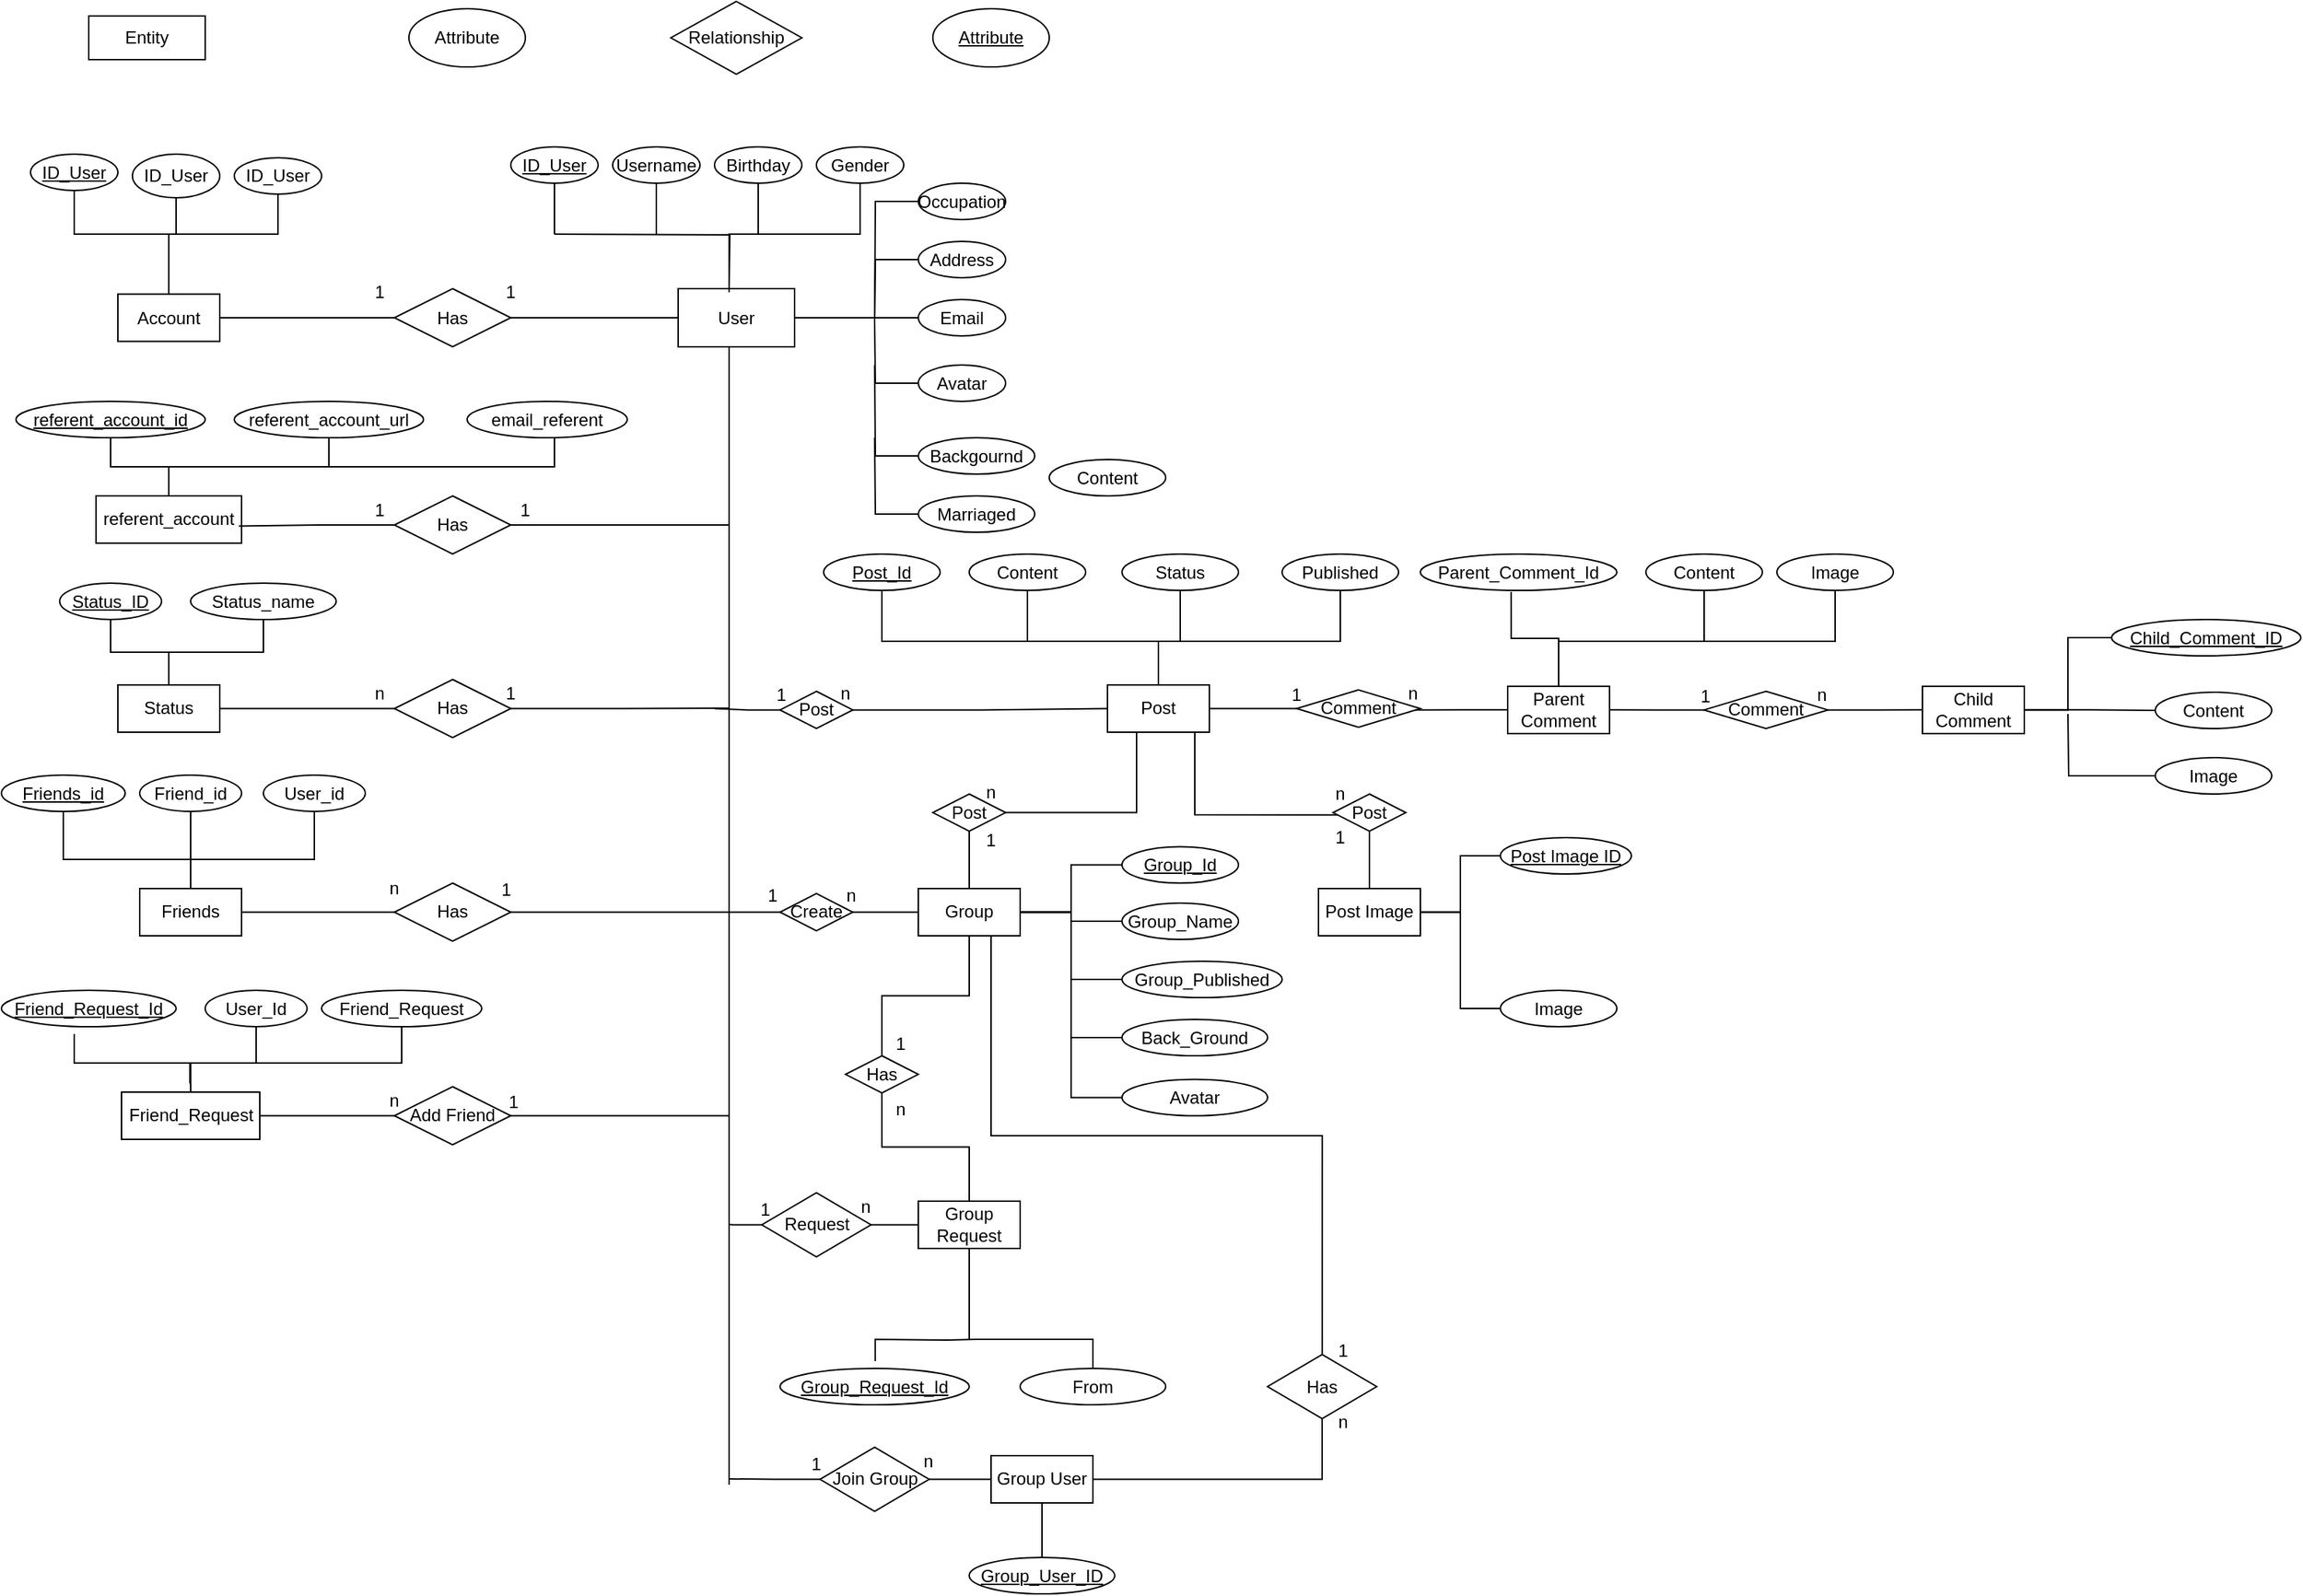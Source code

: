 <mxfile version="14.6.0" type="device"><diagram id="qfqv1gSjwiPfULykIYdS" name="Page-1"><mxGraphModel dx="1021" dy="529" grid="1" gridSize="10" guides="1" tooltips="1" connect="1" arrows="1" fold="1" page="1" pageScale="1" pageWidth="827" pageHeight="1169" math="0" shadow="0"><root><mxCell id="0"/><mxCell id="1" parent="0"/><mxCell id="9fnQZWWm6nEUiN0CieCa-1" value="Entity" style="rounded=0;whiteSpace=wrap;html=1;" vertex="1" parent="1"><mxGeometry x="70" y="50" width="80" height="30" as="geometry"/></mxCell><mxCell id="9fnQZWWm6nEUiN0CieCa-2" value="Attribute" style="ellipse;whiteSpace=wrap;html=1;" vertex="1" parent="1"><mxGeometry x="290" y="45" width="80" height="40" as="geometry"/></mxCell><mxCell id="9fnQZWWm6nEUiN0CieCa-3" value="Relationship" style="rhombus;whiteSpace=wrap;html=1;" vertex="1" parent="1"><mxGeometry x="470" y="40" width="90" height="50" as="geometry"/></mxCell><mxCell id="9fnQZWWm6nEUiN0CieCa-4" value="&lt;u&gt;Attribute&lt;/u&gt;" style="ellipse;whiteSpace=wrap;html=1;" vertex="1" parent="1"><mxGeometry x="650" y="45" width="80" height="40" as="geometry"/></mxCell><mxCell id="9fnQZWWm6nEUiN0CieCa-33" style="edgeStyle=orthogonalEdgeStyle;rounded=0;orthogonalLoop=1;jettySize=auto;html=1;entryX=0;entryY=0.5;entryDx=0;entryDy=0;endArrow=none;endFill=0;" edge="1" parent="1" source="9fnQZWWm6nEUiN0CieCa-5" target="9fnQZWWm6nEUiN0CieCa-12"><mxGeometry relative="1" as="geometry"/></mxCell><mxCell id="9fnQZWWm6nEUiN0CieCa-56" style="edgeStyle=orthogonalEdgeStyle;rounded=0;orthogonalLoop=1;jettySize=auto;html=1;entryX=1;entryY=0.5;entryDx=0;entryDy=0;endArrow=none;endFill=0;startArrow=none;startFill=0;" edge="1" parent="1" source="9fnQZWWm6nEUiN0CieCa-5" target="9fnQZWWm6nEUiN0CieCa-54"><mxGeometry relative="1" as="geometry"/></mxCell><mxCell id="9fnQZWWm6nEUiN0CieCa-139" style="edgeStyle=orthogonalEdgeStyle;rounded=0;orthogonalLoop=1;jettySize=auto;html=1;startArrow=none;startFill=0;endArrow=none;endFill=0;" edge="1" parent="1" source="9fnQZWWm6nEUiN0CieCa-5"><mxGeometry relative="1" as="geometry"><mxPoint x="510" y="1060" as="targetPoint"/><Array as="points"><mxPoint x="510" y="822"/></Array></mxGeometry></mxCell><mxCell id="9fnQZWWm6nEUiN0CieCa-5" value="User" style="rounded=0;whiteSpace=wrap;html=1;" vertex="1" parent="1"><mxGeometry x="475" y="237.5" width="80" height="40" as="geometry"/></mxCell><mxCell id="9fnQZWWm6nEUiN0CieCa-36" style="edgeStyle=orthogonalEdgeStyle;rounded=0;orthogonalLoop=1;jettySize=auto;html=1;endArrow=none;endFill=0;" edge="1" parent="1" source="9fnQZWWm6nEUiN0CieCa-7"><mxGeometry relative="1" as="geometry"><mxPoint x="610" y="260" as="targetPoint"/></mxGeometry></mxCell><mxCell id="9fnQZWWm6nEUiN0CieCa-7" value="Avatar" style="ellipse;whiteSpace=wrap;html=1;rounded=0;" vertex="1" parent="1"><mxGeometry x="640" y="290" width="60" height="25" as="geometry"/></mxCell><mxCell id="9fnQZWWm6nEUiN0CieCa-37" style="edgeStyle=orthogonalEdgeStyle;rounded=0;orthogonalLoop=1;jettySize=auto;html=1;endArrow=none;endFill=0;" edge="1" parent="1" source="9fnQZWWm6nEUiN0CieCa-9"><mxGeometry relative="1" as="geometry"><mxPoint x="610" y="290" as="targetPoint"/></mxGeometry></mxCell><mxCell id="9fnQZWWm6nEUiN0CieCa-9" value="Backgournd" style="ellipse;whiteSpace=wrap;html=1;rounded=0;" vertex="1" parent="1"><mxGeometry x="640" y="340" width="80" height="25" as="geometry"/></mxCell><mxCell id="9fnQZWWm6nEUiN0CieCa-142" style="edgeStyle=orthogonalEdgeStyle;rounded=0;orthogonalLoop=1;jettySize=auto;html=1;startArrow=none;startFill=0;endArrow=none;endFill=0;" edge="1" parent="1"><mxGeometry relative="1" as="geometry"><mxPoint x="510" y="240" as="targetPoint"/><mxPoint x="390" y="200" as="sourcePoint"/></mxGeometry></mxCell><mxCell id="9fnQZWWm6nEUiN0CieCa-143" style="edgeStyle=orthogonalEdgeStyle;rounded=0;orthogonalLoop=1;jettySize=auto;html=1;startArrow=none;startFill=0;endArrow=none;endFill=0;" edge="1" parent="1" source="9fnQZWWm6nEUiN0CieCa-10"><mxGeometry relative="1" as="geometry"><mxPoint x="390" y="200" as="targetPoint"/></mxGeometry></mxCell><mxCell id="9fnQZWWm6nEUiN0CieCa-10" value="&lt;u&gt;ID_User&lt;/u&gt;" style="ellipse;whiteSpace=wrap;html=1;rounded=0;" vertex="1" parent="1"><mxGeometry x="360" y="140" width="60" height="25" as="geometry"/></mxCell><mxCell id="9fnQZWWm6nEUiN0CieCa-144" style="edgeStyle=orthogonalEdgeStyle;rounded=0;orthogonalLoop=1;jettySize=auto;html=1;startArrow=none;startFill=0;endArrow=none;endFill=0;" edge="1" parent="1" source="9fnQZWWm6nEUiN0CieCa-11"><mxGeometry relative="1" as="geometry"><mxPoint x="460" y="200" as="targetPoint"/></mxGeometry></mxCell><mxCell id="9fnQZWWm6nEUiN0CieCa-11" value="Username" style="ellipse;whiteSpace=wrap;html=1;rounded=0;" vertex="1" parent="1"><mxGeometry x="430" y="140" width="60" height="25" as="geometry"/></mxCell><mxCell id="9fnQZWWm6nEUiN0CieCa-12" value="Email" style="ellipse;whiteSpace=wrap;html=1;rounded=0;" vertex="1" parent="1"><mxGeometry x="640" y="245" width="60" height="25" as="geometry"/></mxCell><mxCell id="9fnQZWWm6nEUiN0CieCa-145" style="edgeStyle=orthogonalEdgeStyle;rounded=0;orthogonalLoop=1;jettySize=auto;html=1;startArrow=none;startFill=0;endArrow=none;endFill=0;" edge="1" parent="1" source="9fnQZWWm6nEUiN0CieCa-13"><mxGeometry relative="1" as="geometry"><mxPoint x="530" y="200" as="targetPoint"/></mxGeometry></mxCell><mxCell id="9fnQZWWm6nEUiN0CieCa-13" value="Birthday" style="ellipse;whiteSpace=wrap;html=1;rounded=0;" vertex="1" parent="1"><mxGeometry x="500" y="140" width="60" height="25" as="geometry"/></mxCell><mxCell id="9fnQZWWm6nEUiN0CieCa-35" style="edgeStyle=orthogonalEdgeStyle;rounded=0;orthogonalLoop=1;jettySize=auto;html=1;endArrow=none;endFill=0;" edge="1" parent="1" source="9fnQZWWm6nEUiN0CieCa-14"><mxGeometry relative="1" as="geometry"><mxPoint x="610" y="260" as="targetPoint"/></mxGeometry></mxCell><mxCell id="9fnQZWWm6nEUiN0CieCa-14" value="Address" style="ellipse;whiteSpace=wrap;html=1;rounded=0;" vertex="1" parent="1"><mxGeometry x="640" y="205" width="60" height="25" as="geometry"/></mxCell><mxCell id="9fnQZWWm6nEUiN0CieCa-29" style="edgeStyle=orthogonalEdgeStyle;rounded=0;orthogonalLoop=1;jettySize=auto;html=1;entryX=0.5;entryY=0;entryDx=0;entryDy=0;endArrow=none;endFill=0;" edge="1" parent="1" source="9fnQZWWm6nEUiN0CieCa-15" target="9fnQZWWm6nEUiN0CieCa-5"><mxGeometry relative="1" as="geometry"><Array as="points"><mxPoint x="600" y="200"/><mxPoint x="510" y="200"/><mxPoint x="510" y="238"/></Array></mxGeometry></mxCell><mxCell id="9fnQZWWm6nEUiN0CieCa-15" value="Gender" style="ellipse;whiteSpace=wrap;html=1;rounded=0;" vertex="1" parent="1"><mxGeometry x="570" y="140" width="60" height="25" as="geometry"/></mxCell><mxCell id="9fnQZWWm6nEUiN0CieCa-34" style="edgeStyle=orthogonalEdgeStyle;rounded=0;orthogonalLoop=1;jettySize=auto;html=1;endArrow=none;endFill=0;" edge="1" parent="1" source="9fnQZWWm6nEUiN0CieCa-16"><mxGeometry relative="1" as="geometry"><mxPoint x="610" y="260" as="targetPoint"/></mxGeometry></mxCell><mxCell id="9fnQZWWm6nEUiN0CieCa-16" value="Occupation" style="ellipse;whiteSpace=wrap;html=1;rounded=0;" vertex="1" parent="1"><mxGeometry x="640" y="165" width="60" height="25" as="geometry"/></mxCell><mxCell id="9fnQZWWm6nEUiN0CieCa-39" style="edgeStyle=orthogonalEdgeStyle;rounded=0;orthogonalLoop=1;jettySize=auto;html=1;endArrow=none;endFill=0;" edge="1" parent="1" source="9fnQZWWm6nEUiN0CieCa-38"><mxGeometry relative="1" as="geometry"><mxPoint x="610" y="340" as="targetPoint"/></mxGeometry></mxCell><mxCell id="9fnQZWWm6nEUiN0CieCa-38" value="Marriaged" style="ellipse;whiteSpace=wrap;html=1;rounded=0;" vertex="1" parent="1"><mxGeometry x="640" y="380" width="80" height="25" as="geometry"/></mxCell><mxCell id="9fnQZWWm6nEUiN0CieCa-47" style="edgeStyle=orthogonalEdgeStyle;rounded=0;orthogonalLoop=1;jettySize=auto;html=1;endArrow=none;endFill=0;" edge="1" parent="1" source="9fnQZWWm6nEUiN0CieCa-40"><mxGeometry relative="1" as="geometry"><mxPoint x="60" y="170" as="targetPoint"/><Array as="points"><mxPoint x="125" y="200"/><mxPoint x="60" y="200"/></Array></mxGeometry></mxCell><mxCell id="9fnQZWWm6nEUiN0CieCa-55" style="edgeStyle=orthogonalEdgeStyle;rounded=0;orthogonalLoop=1;jettySize=auto;html=1;entryX=0;entryY=0.5;entryDx=0;entryDy=0;endArrow=none;endFill=0;startArrow=none;startFill=0;" edge="1" parent="1" source="9fnQZWWm6nEUiN0CieCa-40" target="9fnQZWWm6nEUiN0CieCa-54"><mxGeometry relative="1" as="geometry"/></mxCell><mxCell id="9fnQZWWm6nEUiN0CieCa-40" value="Account" style="rounded=0;whiteSpace=wrap;html=1;" vertex="1" parent="1"><mxGeometry x="90" y="241.25" width="70" height="32.5" as="geometry"/></mxCell><mxCell id="9fnQZWWm6nEUiN0CieCa-42" value="&lt;u&gt;ID_User&lt;/u&gt;" style="ellipse;whiteSpace=wrap;html=1;rounded=0;" vertex="1" parent="1"><mxGeometry x="30" y="145" width="60" height="25" as="geometry"/></mxCell><mxCell id="9fnQZWWm6nEUiN0CieCa-52" style="edgeStyle=orthogonalEdgeStyle;rounded=0;orthogonalLoop=1;jettySize=auto;html=1;endArrow=none;endFill=0;" edge="1" parent="1" source="9fnQZWWm6nEUiN0CieCa-44"><mxGeometry relative="1" as="geometry"><mxPoint x="110" y="200" as="targetPoint"/><Array as="points"><mxPoint x="130" y="200"/></Array></mxGeometry></mxCell><mxCell id="9fnQZWWm6nEUiN0CieCa-44" value="ID_User" style="ellipse;whiteSpace=wrap;html=1;rounded=0;" vertex="1" parent="1"><mxGeometry x="100" y="145" width="60" height="30" as="geometry"/></mxCell><mxCell id="9fnQZWWm6nEUiN0CieCa-53" style="edgeStyle=orthogonalEdgeStyle;rounded=0;orthogonalLoop=1;jettySize=auto;html=1;endArrow=none;endFill=0;" edge="1" parent="1" source="9fnQZWWm6nEUiN0CieCa-46"><mxGeometry relative="1" as="geometry"><mxPoint x="120" y="200" as="targetPoint"/><Array as="points"><mxPoint x="200" y="200"/></Array></mxGeometry></mxCell><mxCell id="9fnQZWWm6nEUiN0CieCa-46" value="ID_User" style="ellipse;whiteSpace=wrap;html=1;rounded=0;" vertex="1" parent="1"><mxGeometry x="170" y="147.5" width="60" height="25" as="geometry"/></mxCell><mxCell id="9fnQZWWm6nEUiN0CieCa-54" value="Has" style="rhombus;whiteSpace=wrap;html=1;" vertex="1" parent="1"><mxGeometry x="280" y="237.5" width="80" height="40" as="geometry"/></mxCell><mxCell id="9fnQZWWm6nEUiN0CieCa-68" style="edgeStyle=orthogonalEdgeStyle;rounded=0;orthogonalLoop=1;jettySize=auto;html=1;entryX=0;entryY=0.5;entryDx=0;entryDy=0;startArrow=none;startFill=0;endArrow=none;endFill=0;" edge="1" parent="1" source="9fnQZWWm6nEUiN0CieCa-58" target="9fnQZWWm6nEUiN0CieCa-66"><mxGeometry relative="1" as="geometry"/></mxCell><mxCell id="9fnQZWWm6nEUiN0CieCa-58" value="Status&lt;br&gt;" style="rounded=0;whiteSpace=wrap;html=1;" vertex="1" parent="1"><mxGeometry x="90" y="510" width="70" height="32.5" as="geometry"/></mxCell><mxCell id="9fnQZWWm6nEUiN0CieCa-63" value="" style="edgeStyle=orthogonalEdgeStyle;rounded=0;orthogonalLoop=1;jettySize=auto;html=1;startArrow=none;startFill=0;endArrow=none;endFill=0;" edge="1" parent="1" source="9fnQZWWm6nEUiN0CieCa-60" target="9fnQZWWm6nEUiN0CieCa-58"><mxGeometry relative="1" as="geometry"/></mxCell><mxCell id="9fnQZWWm6nEUiN0CieCa-60" value="&lt;u&gt;Status_ID&lt;/u&gt;" style="ellipse;whiteSpace=wrap;html=1;rounded=0;" vertex="1" parent="1"><mxGeometry x="50" y="440" width="70" height="25" as="geometry"/></mxCell><mxCell id="9fnQZWWm6nEUiN0CieCa-64" value="" style="edgeStyle=orthogonalEdgeStyle;rounded=0;orthogonalLoop=1;jettySize=auto;html=1;startArrow=none;startFill=0;endArrow=none;endFill=0;" edge="1" parent="1" source="9fnQZWWm6nEUiN0CieCa-61" target="9fnQZWWm6nEUiN0CieCa-58"><mxGeometry relative="1" as="geometry"/></mxCell><mxCell id="9fnQZWWm6nEUiN0CieCa-61" value="Status_name" style="ellipse;whiteSpace=wrap;html=1;rounded=0;" vertex="1" parent="1"><mxGeometry x="140" y="440" width="100" height="25" as="geometry"/></mxCell><mxCell id="9fnQZWWm6nEUiN0CieCa-131" style="edgeStyle=orthogonalEdgeStyle;rounded=0;orthogonalLoop=1;jettySize=auto;html=1;startArrow=none;startFill=0;endArrow=none;endFill=0;" edge="1" parent="1" source="9fnQZWWm6nEUiN0CieCa-66"><mxGeometry relative="1" as="geometry"><mxPoint x="510" y="526" as="targetPoint"/></mxGeometry></mxCell><mxCell id="9fnQZWWm6nEUiN0CieCa-66" value="Has" style="rhombus;whiteSpace=wrap;html=1;" vertex="1" parent="1"><mxGeometry x="280" y="506.25" width="80" height="40" as="geometry"/></mxCell><mxCell id="9fnQZWWm6nEUiN0CieCa-74" value="1" style="text;html=1;strokeColor=none;fillColor=none;align=center;verticalAlign=middle;whiteSpace=wrap;rounded=0;" vertex="1" parent="1"><mxGeometry x="340" y="230" width="40" height="20" as="geometry"/></mxCell><mxCell id="9fnQZWWm6nEUiN0CieCa-76" value="1" style="text;html=1;strokeColor=none;fillColor=none;align=center;verticalAlign=middle;whiteSpace=wrap;rounded=0;" vertex="1" parent="1"><mxGeometry x="250" y="230" width="40" height="20" as="geometry"/></mxCell><mxCell id="9fnQZWWm6nEUiN0CieCa-78" value="1" style="text;html=1;strokeColor=none;fillColor=none;align=center;verticalAlign=middle;whiteSpace=wrap;rounded=0;" vertex="1" parent="1"><mxGeometry x="340" y="506.25" width="40" height="20" as="geometry"/></mxCell><mxCell id="9fnQZWWm6nEUiN0CieCa-80" value="n" style="text;html=1;strokeColor=none;fillColor=none;align=center;verticalAlign=middle;whiteSpace=wrap;rounded=0;" vertex="1" parent="1"><mxGeometry x="250" y="506.25" width="40" height="20" as="geometry"/></mxCell><mxCell id="9fnQZWWm6nEUiN0CieCa-81" value="referent_account&lt;br&gt;" style="rounded=0;whiteSpace=wrap;html=1;" vertex="1" parent="1"><mxGeometry x="75" y="380" width="100" height="32.5" as="geometry"/></mxCell><mxCell id="9fnQZWWm6nEUiN0CieCa-87" style="edgeStyle=orthogonalEdgeStyle;rounded=0;orthogonalLoop=1;jettySize=auto;html=1;startArrow=none;startFill=0;endArrow=none;endFill=0;" edge="1" parent="1" source="9fnQZWWm6nEUiN0CieCa-83" target="9fnQZWWm6nEUiN0CieCa-81"><mxGeometry relative="1" as="geometry"/></mxCell><mxCell id="9fnQZWWm6nEUiN0CieCa-83" value="&lt;u&gt;referent_account_id&lt;/u&gt;" style="ellipse;whiteSpace=wrap;html=1;rounded=0;" vertex="1" parent="1"><mxGeometry x="20" y="315" width="130" height="25" as="geometry"/></mxCell><mxCell id="9fnQZWWm6nEUiN0CieCa-88" style="edgeStyle=orthogonalEdgeStyle;rounded=0;orthogonalLoop=1;jettySize=auto;html=1;entryX=0.5;entryY=0;entryDx=0;entryDy=0;startArrow=none;startFill=0;endArrow=none;endFill=0;" edge="1" parent="1" source="9fnQZWWm6nEUiN0CieCa-85" target="9fnQZWWm6nEUiN0CieCa-81"><mxGeometry relative="1" as="geometry"/></mxCell><mxCell id="9fnQZWWm6nEUiN0CieCa-85" value="referent_account_url" style="ellipse;whiteSpace=wrap;html=1;rounded=0;" vertex="1" parent="1"><mxGeometry x="170" y="315" width="130" height="25" as="geometry"/></mxCell><mxCell id="9fnQZWWm6nEUiN0CieCa-89" style="edgeStyle=orthogonalEdgeStyle;rounded=0;orthogonalLoop=1;jettySize=auto;html=1;entryX=0.5;entryY=0;entryDx=0;entryDy=0;startArrow=none;startFill=0;endArrow=none;endFill=0;" edge="1" parent="1" source="9fnQZWWm6nEUiN0CieCa-86" target="9fnQZWWm6nEUiN0CieCa-81"><mxGeometry relative="1" as="geometry"><Array as="points"><mxPoint x="390" y="360"/><mxPoint x="125" y="360"/></Array></mxGeometry></mxCell><mxCell id="9fnQZWWm6nEUiN0CieCa-86" value="email_referent" style="ellipse;whiteSpace=wrap;html=1;rounded=0;" vertex="1" parent="1"><mxGeometry x="330" y="315" width="110" height="25" as="geometry"/></mxCell><mxCell id="9fnQZWWm6nEUiN0CieCa-96" style="edgeStyle=orthogonalEdgeStyle;rounded=0;orthogonalLoop=1;jettySize=auto;html=1;startArrow=none;startFill=0;endArrow=none;endFill=0;" edge="1" parent="1" source="9fnQZWWm6nEUiN0CieCa-90"><mxGeometry relative="1" as="geometry"><mxPoint x="510" y="400" as="targetPoint"/></mxGeometry></mxCell><mxCell id="9fnQZWWm6nEUiN0CieCa-97" style="edgeStyle=orthogonalEdgeStyle;rounded=0;orthogonalLoop=1;jettySize=auto;html=1;startArrow=none;startFill=0;endArrow=none;endFill=0;entryX=0.981;entryY=0.637;entryDx=0;entryDy=0;entryPerimeter=0;" edge="1" parent="1" source="9fnQZWWm6nEUiN0CieCa-90" target="9fnQZWWm6nEUiN0CieCa-81"><mxGeometry relative="1" as="geometry"><mxPoint x="180" y="400" as="targetPoint"/></mxGeometry></mxCell><mxCell id="9fnQZWWm6nEUiN0CieCa-90" value="Has" style="rhombus;whiteSpace=wrap;html=1;" vertex="1" parent="1"><mxGeometry x="280" y="380" width="80" height="40" as="geometry"/></mxCell><mxCell id="9fnQZWWm6nEUiN0CieCa-98" value="1" style="text;html=1;strokeColor=none;fillColor=none;align=center;verticalAlign=middle;whiteSpace=wrap;rounded=0;" vertex="1" parent="1"><mxGeometry x="250" y="380" width="40" height="20" as="geometry"/></mxCell><mxCell id="9fnQZWWm6nEUiN0CieCa-104" value="1" style="text;html=1;strokeColor=none;fillColor=none;align=center;verticalAlign=middle;whiteSpace=wrap;rounded=0;" vertex="1" parent="1"><mxGeometry x="350" y="380" width="40" height="20" as="geometry"/></mxCell><mxCell id="9fnQZWWm6nEUiN0CieCa-133" style="edgeStyle=orthogonalEdgeStyle;rounded=0;orthogonalLoop=1;jettySize=auto;html=1;entryX=0;entryY=0.5;entryDx=0;entryDy=0;startArrow=none;startFill=0;endArrow=none;endFill=0;" edge="1" parent="1" source="9fnQZWWm6nEUiN0CieCa-108" target="9fnQZWWm6nEUiN0CieCa-127"><mxGeometry relative="1" as="geometry"/></mxCell><mxCell id="9fnQZWWm6nEUiN0CieCa-108" value="Friends" style="rounded=0;whiteSpace=wrap;html=1;" vertex="1" parent="1"><mxGeometry x="105" y="650" width="70" height="32.5" as="geometry"/></mxCell><mxCell id="9fnQZWWm6nEUiN0CieCa-114" style="edgeStyle=orthogonalEdgeStyle;rounded=0;orthogonalLoop=1;jettySize=auto;html=1;entryX=0.5;entryY=0;entryDx=0;entryDy=0;startArrow=none;startFill=0;endArrow=none;endFill=0;" edge="1" parent="1" source="9fnQZWWm6nEUiN0CieCa-111" target="9fnQZWWm6nEUiN0CieCa-108"><mxGeometry relative="1" as="geometry"><Array as="points"><mxPoint x="53" y="630"/><mxPoint x="140" y="630"/><mxPoint x="140" y="650"/></Array></mxGeometry></mxCell><mxCell id="9fnQZWWm6nEUiN0CieCa-111" value="&lt;u&gt;Friends_id&lt;/u&gt;" style="ellipse;whiteSpace=wrap;html=1;rounded=0;" vertex="1" parent="1"><mxGeometry x="10" y="572" width="85" height="25" as="geometry"/></mxCell><mxCell id="9fnQZWWm6nEUiN0CieCa-117" style="edgeStyle=orthogonalEdgeStyle;rounded=0;orthogonalLoop=1;jettySize=auto;html=1;entryX=0.5;entryY=0;entryDx=0;entryDy=0;startArrow=none;startFill=0;endArrow=none;endFill=0;" edge="1" parent="1" source="9fnQZWWm6nEUiN0CieCa-112" target="9fnQZWWm6nEUiN0CieCa-108"><mxGeometry relative="1" as="geometry"><Array as="points"><mxPoint x="140" y="650"/></Array></mxGeometry></mxCell><mxCell id="9fnQZWWm6nEUiN0CieCa-112" value="Friend_id" style="ellipse;whiteSpace=wrap;html=1;rounded=0;" vertex="1" parent="1"><mxGeometry x="105" y="572" width="70" height="25" as="geometry"/></mxCell><mxCell id="9fnQZWWm6nEUiN0CieCa-125" style="edgeStyle=orthogonalEdgeStyle;rounded=0;orthogonalLoop=1;jettySize=auto;html=1;startArrow=none;startFill=0;endArrow=none;endFill=0;" edge="1" parent="1" source="9fnQZWWm6nEUiN0CieCa-113"><mxGeometry relative="1" as="geometry"><mxPoint x="110" y="630" as="targetPoint"/><Array as="points"><mxPoint x="225" y="630"/></Array></mxGeometry></mxCell><mxCell id="9fnQZWWm6nEUiN0CieCa-113" value="User_id" style="ellipse;whiteSpace=wrap;html=1;rounded=0;" vertex="1" parent="1"><mxGeometry x="190" y="572" width="70" height="25" as="geometry"/></mxCell><mxCell id="9fnQZWWm6nEUiN0CieCa-176" style="edgeStyle=orthogonalEdgeStyle;rounded=0;orthogonalLoop=1;jettySize=auto;html=1;entryX=0;entryY=0.5;entryDx=0;entryDy=0;startArrow=none;startFill=0;endArrow=none;endFill=0;" edge="1" parent="1" source="9fnQZWWm6nEUiN0CieCa-126" target="9fnQZWWm6nEUiN0CieCa-166"><mxGeometry relative="1" as="geometry"><Array as="points"><mxPoint x="805" y="480"/><mxPoint x="930" y="480"/><mxPoint x="930" y="433"/></Array></mxGeometry></mxCell><mxCell id="9fnQZWWm6nEUiN0CieCa-217" style="edgeStyle=orthogonalEdgeStyle;rounded=0;orthogonalLoop=1;jettySize=auto;html=1;entryX=0.592;entryY=1.109;entryDx=0;entryDy=0;entryPerimeter=0;startArrow=none;startFill=0;endArrow=none;endFill=0;" edge="1" parent="1" source="9fnQZWWm6nEUiN0CieCa-126" target="9fnQZWWm6nEUiN0CieCa-213"><mxGeometry relative="1" as="geometry"><Array as="points"><mxPoint x="830" y="599"/></Array></mxGeometry></mxCell><mxCell id="9fnQZWWm6nEUiN0CieCa-307" style="edgeStyle=orthogonalEdgeStyle;rounded=0;orthogonalLoop=1;jettySize=auto;html=1;entryX=0;entryY=0.5;entryDx=0;entryDy=0;startArrow=none;startFill=0;endArrow=none;endFill=0;" edge="1" parent="1" source="9fnQZWWm6nEUiN0CieCa-126" target="9fnQZWWm6nEUiN0CieCa-302"><mxGeometry relative="1" as="geometry"/></mxCell><mxCell id="9fnQZWWm6nEUiN0CieCa-126" value="Post" style="rounded=0;whiteSpace=wrap;html=1;" vertex="1" parent="1"><mxGeometry x="770" y="510" width="70" height="32.5" as="geometry"/></mxCell><mxCell id="9fnQZWWm6nEUiN0CieCa-132" style="edgeStyle=orthogonalEdgeStyle;rounded=0;orthogonalLoop=1;jettySize=auto;html=1;startArrow=none;startFill=0;endArrow=none;endFill=0;" edge="1" parent="1" source="9fnQZWWm6nEUiN0CieCa-127"><mxGeometry relative="1" as="geometry"><mxPoint x="510" y="666.25" as="targetPoint"/></mxGeometry></mxCell><mxCell id="9fnQZWWm6nEUiN0CieCa-127" value="Has" style="rhombus;whiteSpace=wrap;html=1;" vertex="1" parent="1"><mxGeometry x="280" y="646.25" width="80" height="40" as="geometry"/></mxCell><mxCell id="9fnQZWWm6nEUiN0CieCa-134" value="n" style="text;html=1;strokeColor=none;fillColor=none;align=center;verticalAlign=middle;whiteSpace=wrap;rounded=0;" vertex="1" parent="1"><mxGeometry x="260" y="640" width="40" height="20" as="geometry"/></mxCell><mxCell id="9fnQZWWm6nEUiN0CieCa-136" value="1" style="text;html=1;strokeColor=none;fillColor=none;align=center;verticalAlign=middle;whiteSpace=wrap;rounded=0;" vertex="1" parent="1"><mxGeometry x="337" y="641" width="40" height="20" as="geometry"/></mxCell><mxCell id="9fnQZWWm6nEUiN0CieCa-152" style="edgeStyle=orthogonalEdgeStyle;rounded=0;orthogonalLoop=1;jettySize=auto;html=1;startArrow=none;startFill=0;endArrow=none;endFill=0;" edge="1" parent="1" source="9fnQZWWm6nEUiN0CieCa-147"><mxGeometry relative="1" as="geometry"><mxPoint x="60" y="750" as="targetPoint"/><Array as="points"><mxPoint x="140" y="770"/><mxPoint x="60" y="770"/></Array></mxGeometry></mxCell><mxCell id="9fnQZWWm6nEUiN0CieCa-156" style="edgeStyle=orthogonalEdgeStyle;rounded=0;orthogonalLoop=1;jettySize=auto;html=1;entryX=0;entryY=0.5;entryDx=0;entryDy=0;startArrow=none;startFill=0;endArrow=none;endFill=0;" edge="1" parent="1" source="9fnQZWWm6nEUiN0CieCa-147" target="9fnQZWWm6nEUiN0CieCa-155"><mxGeometry relative="1" as="geometry"/></mxCell><mxCell id="9fnQZWWm6nEUiN0CieCa-147" value="Friend_Request" style="rounded=0;whiteSpace=wrap;html=1;" vertex="1" parent="1"><mxGeometry x="92.5" y="790" width="95" height="32.5" as="geometry"/></mxCell><mxCell id="9fnQZWWm6nEUiN0CieCa-153" style="edgeStyle=orthogonalEdgeStyle;rounded=0;orthogonalLoop=1;jettySize=auto;html=1;entryX=0.5;entryY=0;entryDx=0;entryDy=0;startArrow=none;startFill=0;endArrow=none;endFill=0;" edge="1" parent="1" source="9fnQZWWm6nEUiN0CieCa-148" target="9fnQZWWm6nEUiN0CieCa-147"><mxGeometry relative="1" as="geometry"><Array as="points"><mxPoint x="185" y="770"/><mxPoint x="140" y="770"/></Array></mxGeometry></mxCell><mxCell id="9fnQZWWm6nEUiN0CieCa-148" value="User_Id" style="ellipse;whiteSpace=wrap;html=1;rounded=0;" vertex="1" parent="1"><mxGeometry x="150" y="720" width="70" height="25" as="geometry"/></mxCell><mxCell id="9fnQZWWm6nEUiN0CieCa-150" value="&lt;u&gt;Friend_Request_Id&lt;/u&gt;" style="ellipse;whiteSpace=wrap;html=1;rounded=0;" vertex="1" parent="1"><mxGeometry x="10" y="720" width="120" height="25" as="geometry"/></mxCell><mxCell id="9fnQZWWm6nEUiN0CieCa-154" style="edgeStyle=orthogonalEdgeStyle;rounded=0;orthogonalLoop=1;jettySize=auto;html=1;entryX=0.495;entryY=-0.179;entryDx=0;entryDy=0;entryPerimeter=0;startArrow=none;startFill=0;endArrow=none;endFill=0;" edge="1" parent="1" source="9fnQZWWm6nEUiN0CieCa-151" target="9fnQZWWm6nEUiN0CieCa-147"><mxGeometry relative="1" as="geometry"><Array as="points"><mxPoint x="285" y="770"/><mxPoint x="140" y="770"/></Array></mxGeometry></mxCell><mxCell id="9fnQZWWm6nEUiN0CieCa-151" value="Friend_Request" style="ellipse;whiteSpace=wrap;html=1;rounded=0;" vertex="1" parent="1"><mxGeometry x="230" y="720" width="110" height="25" as="geometry"/></mxCell><mxCell id="9fnQZWWm6nEUiN0CieCa-157" style="edgeStyle=orthogonalEdgeStyle;rounded=0;orthogonalLoop=1;jettySize=auto;html=1;startArrow=none;startFill=0;endArrow=none;endFill=0;" edge="1" parent="1" source="9fnQZWWm6nEUiN0CieCa-155"><mxGeometry relative="1" as="geometry"><mxPoint x="510" y="806.25" as="targetPoint"/></mxGeometry></mxCell><mxCell id="9fnQZWWm6nEUiN0CieCa-155" value="Add Friend" style="rhombus;whiteSpace=wrap;html=1;" vertex="1" parent="1"><mxGeometry x="280" y="786.25" width="80" height="40" as="geometry"/></mxCell><mxCell id="9fnQZWWm6nEUiN0CieCa-158" value="n" style="text;html=1;strokeColor=none;fillColor=none;align=center;verticalAlign=middle;whiteSpace=wrap;rounded=0;" vertex="1" parent="1"><mxGeometry x="260" y="786.25" width="40" height="20" as="geometry"/></mxCell><mxCell id="9fnQZWWm6nEUiN0CieCa-159" value="1" style="text;html=1;strokeColor=none;fillColor=none;align=center;verticalAlign=middle;whiteSpace=wrap;rounded=0;" vertex="1" parent="1"><mxGeometry x="342" y="787.25" width="40" height="20" as="geometry"/></mxCell><mxCell id="9fnQZWWm6nEUiN0CieCa-291" style="edgeStyle=orthogonalEdgeStyle;rounded=0;orthogonalLoop=1;jettySize=auto;html=1;entryX=0.5;entryY=0;entryDx=0;entryDy=0;startArrow=none;startFill=0;endArrow=none;endFill=0;" edge="1" parent="1" source="9fnQZWWm6nEUiN0CieCa-161" target="9fnQZWWm6nEUiN0CieCa-126"><mxGeometry relative="1" as="geometry"><Array as="points"><mxPoint x="715" y="480"/><mxPoint x="805" y="480"/></Array></mxGeometry></mxCell><mxCell id="9fnQZWWm6nEUiN0CieCa-161" value="Content" style="ellipse;whiteSpace=wrap;html=1;rounded=0;" vertex="1" parent="1"><mxGeometry x="675" y="420" width="80" height="25" as="geometry"/></mxCell><mxCell id="9fnQZWWm6nEUiN0CieCa-293" style="edgeStyle=orthogonalEdgeStyle;rounded=0;orthogonalLoop=1;jettySize=auto;html=1;startArrow=none;startFill=0;endArrow=none;endFill=0;" edge="1" parent="1" source="9fnQZWWm6nEUiN0CieCa-163"><mxGeometry relative="1" as="geometry"><mxPoint x="790" y="480" as="targetPoint"/><Array as="points"><mxPoint x="615" y="480"/></Array></mxGeometry></mxCell><mxCell id="9fnQZWWm6nEUiN0CieCa-163" value="&lt;u&gt;Post_Id&lt;/u&gt;" style="ellipse;whiteSpace=wrap;html=1;rounded=0;" vertex="1" parent="1"><mxGeometry x="575" y="420" width="80" height="25" as="geometry"/></mxCell><mxCell id="9fnQZWWm6nEUiN0CieCa-290" style="edgeStyle=orthogonalEdgeStyle;rounded=0;orthogonalLoop=1;jettySize=auto;html=1;startArrow=none;startFill=0;endArrow=none;endFill=0;" edge="1" parent="1" source="9fnQZWWm6nEUiN0CieCa-165"><mxGeometry relative="1" as="geometry"><mxPoint x="820" y="480" as="targetPoint"/></mxGeometry></mxCell><mxCell id="9fnQZWWm6nEUiN0CieCa-165" value="Status" style="ellipse;whiteSpace=wrap;html=1;rounded=0;" vertex="1" parent="1"><mxGeometry x="780" y="420" width="80" height="25" as="geometry"/></mxCell><mxCell id="9fnQZWWm6nEUiN0CieCa-166" value="Published" style="ellipse;whiteSpace=wrap;html=1;rounded=0;" vertex="1" parent="1"><mxGeometry x="890" y="420" width="80" height="25" as="geometry"/></mxCell><mxCell id="9fnQZWWm6nEUiN0CieCa-179" style="edgeStyle=orthogonalEdgeStyle;rounded=0;orthogonalLoop=1;jettySize=auto;html=1;startArrow=none;startFill=0;endArrow=none;endFill=0;" edge="1" parent="1" source="9fnQZWWm6nEUiN0CieCa-178"><mxGeometry relative="1" as="geometry"><mxPoint x="500" y="526.255" as="targetPoint"/></mxGeometry></mxCell><mxCell id="9fnQZWWm6nEUiN0CieCa-189" value="" style="edgeStyle=orthogonalEdgeStyle;rounded=0;orthogonalLoop=1;jettySize=auto;html=1;startArrow=none;startFill=0;endArrow=none;endFill=0;" edge="1" parent="1" source="9fnQZWWm6nEUiN0CieCa-178" target="9fnQZWWm6nEUiN0CieCa-126"><mxGeometry relative="1" as="geometry"/></mxCell><mxCell id="9fnQZWWm6nEUiN0CieCa-178" value="Post" style="rhombus;whiteSpace=wrap;html=1;" vertex="1" parent="1"><mxGeometry x="545" y="514.38" width="50" height="25.62" as="geometry"/></mxCell><mxCell id="9fnQZWWm6nEUiN0CieCa-181" value="n" style="text;html=1;strokeColor=none;fillColor=none;align=center;verticalAlign=middle;whiteSpace=wrap;rounded=0;" vertex="1" parent="1"><mxGeometry x="570" y="506.25" width="40" height="20" as="geometry"/></mxCell><mxCell id="9fnQZWWm6nEUiN0CieCa-183" value="1" style="text;html=1;strokeColor=none;fillColor=none;align=center;verticalAlign=middle;whiteSpace=wrap;rounded=0;" vertex="1" parent="1"><mxGeometry x="526" y="507" width="40" height="20" as="geometry"/></mxCell><mxCell id="9fnQZWWm6nEUiN0CieCa-195" value="" style="edgeStyle=orthogonalEdgeStyle;rounded=0;orthogonalLoop=1;jettySize=auto;html=1;startArrow=none;startFill=0;endArrow=none;endFill=0;" edge="1" parent="1" source="9fnQZWWm6nEUiN0CieCa-192" target="9fnQZWWm6nEUiN0CieCa-193"><mxGeometry relative="1" as="geometry"/></mxCell><mxCell id="9fnQZWWm6nEUiN0CieCa-228" style="edgeStyle=orthogonalEdgeStyle;rounded=0;orthogonalLoop=1;jettySize=auto;html=1;entryX=0;entryY=0.5;entryDx=0;entryDy=0;startArrow=none;startFill=0;endArrow=none;endFill=0;" edge="1" parent="1" source="9fnQZWWm6nEUiN0CieCa-192" target="9fnQZWWm6nEUiN0CieCa-222"><mxGeometry relative="1" as="geometry"/></mxCell><mxCell id="9fnQZWWm6nEUiN0CieCa-229" style="edgeStyle=orthogonalEdgeStyle;rounded=0;orthogonalLoop=1;jettySize=auto;html=1;entryX=0;entryY=0.5;entryDx=0;entryDy=0;startArrow=none;startFill=0;endArrow=none;endFill=0;" edge="1" parent="1" source="9fnQZWWm6nEUiN0CieCa-192" target="9fnQZWWm6nEUiN0CieCa-223"><mxGeometry relative="1" as="geometry"/></mxCell><mxCell id="9fnQZWWm6nEUiN0CieCa-230" style="edgeStyle=orthogonalEdgeStyle;rounded=0;orthogonalLoop=1;jettySize=auto;html=1;entryX=0;entryY=0.5;entryDx=0;entryDy=0;startArrow=none;startFill=0;endArrow=none;endFill=0;" edge="1" parent="1" source="9fnQZWWm6nEUiN0CieCa-192" target="9fnQZWWm6nEUiN0CieCa-224"><mxGeometry relative="1" as="geometry"/></mxCell><mxCell id="9fnQZWWm6nEUiN0CieCa-231" style="edgeStyle=orthogonalEdgeStyle;rounded=0;orthogonalLoop=1;jettySize=auto;html=1;entryX=0;entryY=0.5;entryDx=0;entryDy=0;startArrow=none;startFill=0;endArrow=none;endFill=0;" edge="1" parent="1" source="9fnQZWWm6nEUiN0CieCa-192" target="9fnQZWWm6nEUiN0CieCa-225"><mxGeometry relative="1" as="geometry"/></mxCell><mxCell id="9fnQZWWm6nEUiN0CieCa-232" style="edgeStyle=orthogonalEdgeStyle;rounded=0;orthogonalLoop=1;jettySize=auto;html=1;entryX=0;entryY=0.5;entryDx=0;entryDy=0;startArrow=none;startFill=0;endArrow=none;endFill=0;" edge="1" parent="1" source="9fnQZWWm6nEUiN0CieCa-192" target="9fnQZWWm6nEUiN0CieCa-226"><mxGeometry relative="1" as="geometry"/></mxCell><mxCell id="9fnQZWWm6nEUiN0CieCa-235" value="" style="edgeStyle=orthogonalEdgeStyle;rounded=0;orthogonalLoop=1;jettySize=auto;html=1;startArrow=none;startFill=0;endArrow=none;endFill=0;" edge="1" parent="1" source="9fnQZWWm6nEUiN0CieCa-192" target="9fnQZWWm6nEUiN0CieCa-234"><mxGeometry relative="1" as="geometry"/></mxCell><mxCell id="9fnQZWWm6nEUiN0CieCa-332" style="edgeStyle=orthogonalEdgeStyle;rounded=0;orthogonalLoop=1;jettySize=auto;html=1;entryX=0.501;entryY=0.177;entryDx=0;entryDy=0;entryPerimeter=0;startArrow=none;startFill=0;endArrow=none;endFill=0;" edge="1" parent="1" source="9fnQZWWm6nEUiN0CieCa-192" target="9fnQZWWm6nEUiN0CieCa-283"><mxGeometry relative="1" as="geometry"><Array as="points"><mxPoint x="690" y="820"/><mxPoint x="918" y="820"/></Array></mxGeometry></mxCell><mxCell id="9fnQZWWm6nEUiN0CieCa-192" value="Group" style="rounded=0;whiteSpace=wrap;html=1;" vertex="1" parent="1"><mxGeometry x="640" y="650" width="70" height="32.5" as="geometry"/></mxCell><mxCell id="9fnQZWWm6nEUiN0CieCa-194" value="" style="edgeStyle=orthogonalEdgeStyle;rounded=0;orthogonalLoop=1;jettySize=auto;html=1;startArrow=none;startFill=0;endArrow=none;endFill=0;" edge="1" parent="1" source="9fnQZWWm6nEUiN0CieCa-193" target="9fnQZWWm6nEUiN0CieCa-126"><mxGeometry relative="1" as="geometry"><Array as="points"><mxPoint x="790" y="598"/></Array></mxGeometry></mxCell><mxCell id="9fnQZWWm6nEUiN0CieCa-193" value="Post" style="rhombus;whiteSpace=wrap;html=1;" vertex="1" parent="1"><mxGeometry x="650" y="585" width="50" height="25.62" as="geometry"/></mxCell><mxCell id="9fnQZWWm6nEUiN0CieCa-196" value="n" style="text;html=1;strokeColor=none;fillColor=none;align=center;verticalAlign=middle;whiteSpace=wrap;rounded=0;" vertex="1" parent="1"><mxGeometry x="670" y="572" width="40" height="23.75" as="geometry"/></mxCell><mxCell id="9fnQZWWm6nEUiN0CieCa-197" value="1" style="text;html=1;strokeColor=none;fillColor=none;align=center;verticalAlign=middle;whiteSpace=wrap;rounded=0;" vertex="1" parent="1"><mxGeometry x="670" y="605.62" width="40" height="23.75" as="geometry"/></mxCell><mxCell id="9fnQZWWm6nEUiN0CieCa-219" style="edgeStyle=orthogonalEdgeStyle;rounded=0;orthogonalLoop=1;jettySize=auto;html=1;entryX=0;entryY=0.5;entryDx=0;entryDy=0;startArrow=none;startFill=0;endArrow=none;endFill=0;" edge="1" parent="1" source="9fnQZWWm6nEUiN0CieCa-199" target="9fnQZWWm6nEUiN0CieCa-207"><mxGeometry relative="1" as="geometry"/></mxCell><mxCell id="9fnQZWWm6nEUiN0CieCa-221" style="edgeStyle=orthogonalEdgeStyle;rounded=0;orthogonalLoop=1;jettySize=auto;html=1;entryX=0;entryY=0.5;entryDx=0;entryDy=0;startArrow=none;startFill=0;endArrow=none;endFill=0;" edge="1" parent="1" source="9fnQZWWm6nEUiN0CieCa-199" target="9fnQZWWm6nEUiN0CieCa-206"><mxGeometry relative="1" as="geometry"/></mxCell><mxCell id="9fnQZWWm6nEUiN0CieCa-199" value="Post Image" style="rounded=0;whiteSpace=wrap;html=1;" vertex="1" parent="1"><mxGeometry x="915" y="650.0" width="70" height="32.5" as="geometry"/></mxCell><mxCell id="9fnQZWWm6nEUiN0CieCa-201" value="Content" style="ellipse;whiteSpace=wrap;html=1;rounded=0;" vertex="1" parent="1"><mxGeometry x="730" y="355" width="80" height="25" as="geometry"/></mxCell><mxCell id="9fnQZWWm6nEUiN0CieCa-206" value="Image" style="ellipse;whiteSpace=wrap;html=1;rounded=0;" vertex="1" parent="1"><mxGeometry x="1040" y="720" width="80" height="25" as="geometry"/></mxCell><mxCell id="9fnQZWWm6nEUiN0CieCa-207" value="&lt;u&gt;Post Image ID&lt;/u&gt;" style="ellipse;whiteSpace=wrap;html=1;rounded=0;" vertex="1" parent="1"><mxGeometry x="1040" y="615" width="90" height="25" as="geometry"/></mxCell><mxCell id="9fnQZWWm6nEUiN0CieCa-211" value="" style="edgeStyle=orthogonalEdgeStyle;rounded=0;orthogonalLoop=1;jettySize=auto;html=1;startArrow=none;startFill=0;endArrow=none;endFill=0;" edge="1" parent="1" source="9fnQZWWm6nEUiN0CieCa-208" target="9fnQZWWm6nEUiN0CieCa-199"><mxGeometry relative="1" as="geometry"/></mxCell><mxCell id="9fnQZWWm6nEUiN0CieCa-208" value="Post" style="rhombus;whiteSpace=wrap;html=1;" vertex="1" parent="1"><mxGeometry x="925" y="585" width="50" height="25.62" as="geometry"/></mxCell><mxCell id="9fnQZWWm6nEUiN0CieCa-212" style="edgeStyle=orthogonalEdgeStyle;rounded=0;orthogonalLoop=1;jettySize=auto;html=1;exitX=0.5;exitY=1;exitDx=0;exitDy=0;entryX=0;entryY=0.75;entryDx=0;entryDy=0;startArrow=none;startFill=0;endArrow=none;endFill=0;" edge="1" parent="1" source="9fnQZWWm6nEUiN0CieCa-199" target="9fnQZWWm6nEUiN0CieCa-199"><mxGeometry relative="1" as="geometry"/></mxCell><mxCell id="9fnQZWWm6nEUiN0CieCa-213" value="n" style="text;html=1;strokeColor=none;fillColor=none;align=center;verticalAlign=middle;whiteSpace=wrap;rounded=0;" vertex="1" parent="1"><mxGeometry x="910" y="573" width="40" height="23.75" as="geometry"/></mxCell><mxCell id="9fnQZWWm6nEUiN0CieCa-218" value="1" style="text;html=1;strokeColor=none;fillColor=none;align=center;verticalAlign=middle;whiteSpace=wrap;rounded=0;" vertex="1" parent="1"><mxGeometry x="910" y="603.62" width="40" height="23.75" as="geometry"/></mxCell><mxCell id="9fnQZWWm6nEUiN0CieCa-222" value="&lt;u&gt;Group_Id&lt;/u&gt;" style="ellipse;whiteSpace=wrap;html=1;rounded=0;" vertex="1" parent="1"><mxGeometry x="780" y="621.25" width="80" height="25" as="geometry"/></mxCell><mxCell id="9fnQZWWm6nEUiN0CieCa-223" value="Group_Name" style="ellipse;whiteSpace=wrap;html=1;rounded=0;" vertex="1" parent="1"><mxGeometry x="780" y="660" width="80" height="25" as="geometry"/></mxCell><mxCell id="9fnQZWWm6nEUiN0CieCa-224" value="Group_Published" style="ellipse;whiteSpace=wrap;html=1;rounded=0;" vertex="1" parent="1"><mxGeometry x="780" y="700" width="110" height="25" as="geometry"/></mxCell><mxCell id="9fnQZWWm6nEUiN0CieCa-225" value="Back_Ground" style="ellipse;whiteSpace=wrap;html=1;rounded=0;" vertex="1" parent="1"><mxGeometry x="780" y="740" width="100" height="25" as="geometry"/></mxCell><mxCell id="9fnQZWWm6nEUiN0CieCa-226" value="Avatar" style="ellipse;whiteSpace=wrap;html=1;rounded=0;" vertex="1" parent="1"><mxGeometry x="780" y="781.25" width="100" height="25" as="geometry"/></mxCell><mxCell id="9fnQZWWm6nEUiN0CieCa-238" style="edgeStyle=orthogonalEdgeStyle;rounded=0;orthogonalLoop=1;jettySize=auto;html=1;startArrow=none;startFill=0;endArrow=none;endFill=0;" edge="1" parent="1" source="9fnQZWWm6nEUiN0CieCa-234"><mxGeometry relative="1" as="geometry"><mxPoint x="510" y="666.25" as="targetPoint"/></mxGeometry></mxCell><mxCell id="9fnQZWWm6nEUiN0CieCa-234" value="Create" style="rhombus;whiteSpace=wrap;html=1;" vertex="1" parent="1"><mxGeometry x="545" y="653.44" width="50" height="25.62" as="geometry"/></mxCell><mxCell id="9fnQZWWm6nEUiN0CieCa-239" value="n" style="text;html=1;strokeColor=none;fillColor=none;align=center;verticalAlign=middle;whiteSpace=wrap;rounded=0;" vertex="1" parent="1"><mxGeometry x="574" y="643" width="40" height="23.75" as="geometry"/></mxCell><mxCell id="9fnQZWWm6nEUiN0CieCa-241" value="1" style="text;html=1;strokeColor=none;fillColor=none;align=center;verticalAlign=middle;whiteSpace=wrap;rounded=0;" vertex="1" parent="1"><mxGeometry x="520" y="643.13" width="40" height="23.75" as="geometry"/></mxCell><mxCell id="9fnQZWWm6nEUiN0CieCa-266" style="edgeStyle=orthogonalEdgeStyle;rounded=0;orthogonalLoop=1;jettySize=auto;html=1;entryX=0.503;entryY=-0.2;entryDx=0;entryDy=0;entryPerimeter=0;startArrow=none;startFill=0;endArrow=none;endFill=0;" edge="1" parent="1" target="9fnQZWWm6nEUiN0CieCa-247"><mxGeometry relative="1" as="geometry"><mxPoint x="680" y="960" as="sourcePoint"/></mxGeometry></mxCell><mxCell id="9fnQZWWm6nEUiN0CieCa-267" style="edgeStyle=orthogonalEdgeStyle;rounded=0;orthogonalLoop=1;jettySize=auto;html=1;startArrow=none;startFill=0;endArrow=none;endFill=0;" edge="1" parent="1" source="9fnQZWWm6nEUiN0CieCa-244"><mxGeometry relative="1" as="geometry"><mxPoint x="675" y="960" as="targetPoint"/></mxGeometry></mxCell><mxCell id="9fnQZWWm6nEUiN0CieCa-244" value="Group Request" style="rounded=0;whiteSpace=wrap;html=1;" vertex="1" parent="1"><mxGeometry x="640" y="865" width="70" height="32.5" as="geometry"/></mxCell><mxCell id="9fnQZWWm6nEUiN0CieCa-268" style="edgeStyle=orthogonalEdgeStyle;rounded=0;orthogonalLoop=1;jettySize=auto;html=1;startArrow=none;startFill=0;endArrow=none;endFill=0;" edge="1" parent="1" source="9fnQZWWm6nEUiN0CieCa-246"><mxGeometry relative="1" as="geometry"><mxPoint x="680" y="960" as="targetPoint"/><Array as="points"><mxPoint x="760" y="960"/></Array></mxGeometry></mxCell><mxCell id="9fnQZWWm6nEUiN0CieCa-246" value="From" style="ellipse;whiteSpace=wrap;html=1;rounded=0;" vertex="1" parent="1"><mxGeometry x="710" y="980" width="100" height="25" as="geometry"/></mxCell><mxCell id="9fnQZWWm6nEUiN0CieCa-247" value="&lt;u&gt;Group_Request_Id&lt;/u&gt;" style="ellipse;whiteSpace=wrap;html=1;rounded=0;" vertex="1" parent="1"><mxGeometry x="545" y="980" width="130" height="25" as="geometry"/></mxCell><mxCell id="9fnQZWWm6nEUiN0CieCa-253" value="" style="edgeStyle=orthogonalEdgeStyle;rounded=0;orthogonalLoop=1;jettySize=auto;html=1;startArrow=none;startFill=0;endArrow=none;endFill=0;" edge="1" parent="1" source="9fnQZWWm6nEUiN0CieCa-251" target="9fnQZWWm6nEUiN0CieCa-244"><mxGeometry relative="1" as="geometry"/></mxCell><mxCell id="9fnQZWWm6nEUiN0CieCa-254" value="" style="edgeStyle=orthogonalEdgeStyle;rounded=0;orthogonalLoop=1;jettySize=auto;html=1;startArrow=none;startFill=0;endArrow=none;endFill=0;" edge="1" parent="1" source="9fnQZWWm6nEUiN0CieCa-251" target="9fnQZWWm6nEUiN0CieCa-192"><mxGeometry relative="1" as="geometry"/></mxCell><mxCell id="9fnQZWWm6nEUiN0CieCa-251" value="Has" style="rhombus;whiteSpace=wrap;html=1;" vertex="1" parent="1"><mxGeometry x="590" y="765.0" width="50" height="25.62" as="geometry"/></mxCell><mxCell id="9fnQZWWm6nEUiN0CieCa-255" value="1" style="text;html=1;strokeColor=none;fillColor=none;align=center;verticalAlign=middle;whiteSpace=wrap;rounded=0;" vertex="1" parent="1"><mxGeometry x="607.5" y="745" width="40" height="23.75" as="geometry"/></mxCell><mxCell id="9fnQZWWm6nEUiN0CieCa-256" value="n" style="text;html=1;strokeColor=none;fillColor=none;align=center;verticalAlign=middle;whiteSpace=wrap;rounded=0;" vertex="1" parent="1"><mxGeometry x="607.5" y="790" width="40" height="23.75" as="geometry"/></mxCell><mxCell id="9fnQZWWm6nEUiN0CieCa-261" value="" style="edgeStyle=orthogonalEdgeStyle;rounded=0;orthogonalLoop=1;jettySize=auto;html=1;startArrow=none;startFill=0;endArrow=none;endFill=0;" edge="1" parent="1" source="9fnQZWWm6nEUiN0CieCa-258" target="9fnQZWWm6nEUiN0CieCa-244"><mxGeometry relative="1" as="geometry"/></mxCell><mxCell id="9fnQZWWm6nEUiN0CieCa-262" style="edgeStyle=orthogonalEdgeStyle;rounded=0;orthogonalLoop=1;jettySize=auto;html=1;startArrow=none;startFill=0;endArrow=none;endFill=0;" edge="1" parent="1" source="9fnQZWWm6nEUiN0CieCa-258"><mxGeometry relative="1" as="geometry"><mxPoint x="510" y="881" as="targetPoint"/></mxGeometry></mxCell><mxCell id="9fnQZWWm6nEUiN0CieCa-258" value="Request" style="rhombus;whiteSpace=wrap;html=1;" vertex="1" parent="1"><mxGeometry x="532.5" y="859.22" width="75" height="44.06" as="geometry"/></mxCell><mxCell id="9fnQZWWm6nEUiN0CieCa-263" value="1" style="text;html=1;strokeColor=none;fillColor=none;align=center;verticalAlign=middle;whiteSpace=wrap;rounded=0;" vertex="1" parent="1"><mxGeometry x="515" y="859.22" width="40" height="23.75" as="geometry"/></mxCell><mxCell id="9fnQZWWm6nEUiN0CieCa-264" value="n" style="text;html=1;strokeColor=none;fillColor=none;align=center;verticalAlign=middle;whiteSpace=wrap;rounded=0;" vertex="1" parent="1"><mxGeometry x="584" y="857" width="40" height="23.75" as="geometry"/></mxCell><mxCell id="9fnQZWWm6nEUiN0CieCa-285" style="edgeStyle=orthogonalEdgeStyle;rounded=0;orthogonalLoop=1;jettySize=auto;html=1;entryX=0.5;entryY=1;entryDx=0;entryDy=0;startArrow=none;startFill=0;endArrow=none;endFill=0;" edge="1" parent="1" source="9fnQZWWm6nEUiN0CieCa-269" target="9fnQZWWm6nEUiN0CieCa-283"><mxGeometry relative="1" as="geometry"/></mxCell><mxCell id="9fnQZWWm6nEUiN0CieCa-269" value="Group User" style="rounded=0;whiteSpace=wrap;html=1;" vertex="1" parent="1"><mxGeometry x="690" y="1040" width="70" height="32.5" as="geometry"/></mxCell><mxCell id="9fnQZWWm6nEUiN0CieCa-272" value="" style="edgeStyle=orthogonalEdgeStyle;rounded=0;orthogonalLoop=1;jettySize=auto;html=1;startArrow=none;startFill=0;endArrow=none;endFill=0;" edge="1" parent="1" source="9fnQZWWm6nEUiN0CieCa-271" target="9fnQZWWm6nEUiN0CieCa-269"><mxGeometry relative="1" as="geometry"/></mxCell><mxCell id="9fnQZWWm6nEUiN0CieCa-271" value="&lt;u&gt;Group_User_ID&lt;/u&gt;" style="ellipse;whiteSpace=wrap;html=1;rounded=0;" vertex="1" parent="1"><mxGeometry x="675" y="1110" width="100" height="25" as="geometry"/></mxCell><mxCell id="9fnQZWWm6nEUiN0CieCa-274" style="edgeStyle=orthogonalEdgeStyle;rounded=0;orthogonalLoop=1;jettySize=auto;html=1;entryX=0;entryY=0.5;entryDx=0;entryDy=0;startArrow=none;startFill=0;endArrow=none;endFill=0;" edge="1" parent="1" source="9fnQZWWm6nEUiN0CieCa-273" target="9fnQZWWm6nEUiN0CieCa-269"><mxGeometry relative="1" as="geometry"/></mxCell><mxCell id="9fnQZWWm6nEUiN0CieCa-275" style="edgeStyle=orthogonalEdgeStyle;rounded=0;orthogonalLoop=1;jettySize=auto;html=1;startArrow=none;startFill=0;endArrow=none;endFill=0;" edge="1" parent="1" source="9fnQZWWm6nEUiN0CieCa-273"><mxGeometry relative="1" as="geometry"><mxPoint x="510" y="1056" as="targetPoint"/></mxGeometry></mxCell><mxCell id="9fnQZWWm6nEUiN0CieCa-273" value="Join Group" style="rhombus;whiteSpace=wrap;html=1;" vertex="1" parent="1"><mxGeometry x="572.5" y="1034.22" width="75" height="44.06" as="geometry"/></mxCell><mxCell id="9fnQZWWm6nEUiN0CieCa-276" value="1" style="text;html=1;strokeColor=none;fillColor=none;align=center;verticalAlign=middle;whiteSpace=wrap;rounded=0;" vertex="1" parent="1"><mxGeometry x="550" y="1034.22" width="40" height="23.75" as="geometry"/></mxCell><mxCell id="9fnQZWWm6nEUiN0CieCa-278" value="n" style="text;html=1;strokeColor=none;fillColor=none;align=center;verticalAlign=middle;whiteSpace=wrap;rounded=0;" vertex="1" parent="1"><mxGeometry x="627" y="1032" width="40" height="23.75" as="geometry"/></mxCell><mxCell id="9fnQZWWm6nEUiN0CieCa-283" value="Has" style="rhombus;whiteSpace=wrap;html=1;" vertex="1" parent="1"><mxGeometry x="880" y="970.47" width="75" height="44.06" as="geometry"/></mxCell><mxCell id="9fnQZWWm6nEUiN0CieCa-286" value="n" style="text;html=1;strokeColor=none;fillColor=none;align=center;verticalAlign=middle;whiteSpace=wrap;rounded=0;" vertex="1" parent="1"><mxGeometry x="912" y="1005.25" width="40" height="23.75" as="geometry"/></mxCell><mxCell id="9fnQZWWm6nEUiN0CieCa-287" value="1" style="text;html=1;strokeColor=none;fillColor=none;align=center;verticalAlign=middle;whiteSpace=wrap;rounded=0;" vertex="1" parent="1"><mxGeometry x="912" y="956.25" width="40" height="23.75" as="geometry"/></mxCell><mxCell id="9fnQZWWm6nEUiN0CieCa-308" style="edgeStyle=orthogonalEdgeStyle;rounded=0;orthogonalLoop=1;jettySize=auto;html=1;startArrow=none;startFill=0;endArrow=none;endFill=0;" edge="1" parent="1" source="9fnQZWWm6nEUiN0CieCa-294"><mxGeometry relative="1" as="geometry"><mxPoint x="980" y="527.19" as="targetPoint"/></mxGeometry></mxCell><mxCell id="9fnQZWWm6nEUiN0CieCa-315" style="edgeStyle=orthogonalEdgeStyle;rounded=0;orthogonalLoop=1;jettySize=auto;html=1;entryX=0.462;entryY=1.04;entryDx=0;entryDy=0;entryPerimeter=0;startArrow=none;startFill=0;endArrow=none;endFill=0;" edge="1" parent="1" source="9fnQZWWm6nEUiN0CieCa-294" target="9fnQZWWm6nEUiN0CieCa-297"><mxGeometry relative="1" as="geometry"/></mxCell><mxCell id="9fnQZWWm6nEUiN0CieCa-294" value="Parent Comment" style="rounded=0;whiteSpace=wrap;html=1;" vertex="1" parent="1"><mxGeometry x="1045" y="510.94" width="70" height="32.5" as="geometry"/></mxCell><mxCell id="9fnQZWWm6nEUiN0CieCa-297" value="Parent_Comment_Id" style="ellipse;whiteSpace=wrap;html=1;rounded=0;" vertex="1" parent="1"><mxGeometry x="985" y="420" width="135" height="25" as="geometry"/></mxCell><mxCell id="9fnQZWWm6nEUiN0CieCa-305" style="edgeStyle=orthogonalEdgeStyle;rounded=0;orthogonalLoop=1;jettySize=auto;html=1;startArrow=none;startFill=0;endArrow=none;endFill=0;" edge="1" parent="1" source="9fnQZWWm6nEUiN0CieCa-299"><mxGeometry relative="1" as="geometry"><mxPoint x="1080" y="500" as="targetPoint"/><Array as="points"><mxPoint x="1180" y="480"/><mxPoint x="1080" y="480"/></Array></mxGeometry></mxCell><mxCell id="9fnQZWWm6nEUiN0CieCa-299" value="Content" style="ellipse;whiteSpace=wrap;html=1;rounded=0;" vertex="1" parent="1"><mxGeometry x="1140" y="420" width="80" height="25" as="geometry"/></mxCell><mxCell id="9fnQZWWm6nEUiN0CieCa-306" style="edgeStyle=orthogonalEdgeStyle;rounded=0;orthogonalLoop=1;jettySize=auto;html=1;entryX=0.5;entryY=0;entryDx=0;entryDy=0;startArrow=none;startFill=0;endArrow=none;endFill=0;" edge="1" parent="1" source="9fnQZWWm6nEUiN0CieCa-300" target="9fnQZWWm6nEUiN0CieCa-294"><mxGeometry relative="1" as="geometry"><Array as="points"><mxPoint x="1270" y="480"/><mxPoint x="1080" y="480"/></Array></mxGeometry></mxCell><mxCell id="9fnQZWWm6nEUiN0CieCa-300" value="Image" style="ellipse;whiteSpace=wrap;html=1;rounded=0;" vertex="1" parent="1"><mxGeometry x="1230" y="420" width="80" height="25" as="geometry"/></mxCell><mxCell id="9fnQZWWm6nEUiN0CieCa-302" value="Comment" style="rhombus;whiteSpace=wrap;html=1;" vertex="1" parent="1"><mxGeometry x="900" y="513.44" width="85" height="25.62" as="geometry"/></mxCell><mxCell id="9fnQZWWm6nEUiN0CieCa-329" style="edgeStyle=orthogonalEdgeStyle;rounded=0;orthogonalLoop=1;jettySize=auto;html=1;entryX=0;entryY=0.5;entryDx=0;entryDy=0;startArrow=none;startFill=0;endArrow=none;endFill=0;" edge="1" parent="1" source="9fnQZWWm6nEUiN0CieCa-309" target="9fnQZWWm6nEUiN0CieCa-324"><mxGeometry relative="1" as="geometry"/></mxCell><mxCell id="9fnQZWWm6nEUiN0CieCa-309" value="Child Comment" style="rounded=0;whiteSpace=wrap;html=1;" vertex="1" parent="1"><mxGeometry x="1330" y="510.94" width="70" height="32.5" as="geometry"/></mxCell><mxCell id="9fnQZWWm6nEUiN0CieCa-312" value="n" style="text;html=1;strokeColor=none;fillColor=none;align=center;verticalAlign=middle;whiteSpace=wrap;rounded=0;" vertex="1" parent="1"><mxGeometry x="960" y="504.38" width="40" height="23.75" as="geometry"/></mxCell><mxCell id="9fnQZWWm6nEUiN0CieCa-313" value="1" style="text;html=1;strokeColor=none;fillColor=none;align=center;verticalAlign=middle;whiteSpace=wrap;rounded=0;" vertex="1" parent="1"><mxGeometry x="880" y="505.5" width="40" height="23.75" as="geometry"/></mxCell><mxCell id="9fnQZWWm6nEUiN0CieCa-317" value="" style="edgeStyle=orthogonalEdgeStyle;rounded=0;orthogonalLoop=1;jettySize=auto;html=1;startArrow=none;startFill=0;endArrow=none;endFill=0;" edge="1" parent="1" source="9fnQZWWm6nEUiN0CieCa-316" target="9fnQZWWm6nEUiN0CieCa-294"><mxGeometry relative="1" as="geometry"/></mxCell><mxCell id="9fnQZWWm6nEUiN0CieCa-318" value="" style="edgeStyle=orthogonalEdgeStyle;rounded=0;orthogonalLoop=1;jettySize=auto;html=1;startArrow=none;startFill=0;endArrow=none;endFill=0;" edge="1" parent="1" source="9fnQZWWm6nEUiN0CieCa-316" target="9fnQZWWm6nEUiN0CieCa-309"><mxGeometry relative="1" as="geometry"/></mxCell><mxCell id="9fnQZWWm6nEUiN0CieCa-316" value="Comment" style="rhombus;whiteSpace=wrap;html=1;" vertex="1" parent="1"><mxGeometry x="1180" y="514.38" width="85" height="25.62" as="geometry"/></mxCell><mxCell id="9fnQZWWm6nEUiN0CieCa-319" value="n" style="text;html=1;strokeColor=none;fillColor=none;align=center;verticalAlign=middle;whiteSpace=wrap;rounded=0;" vertex="1" parent="1"><mxGeometry x="1241" y="504.63" width="40" height="23.75" as="geometry"/></mxCell><mxCell id="9fnQZWWm6nEUiN0CieCa-323" value="1" style="text;html=1;strokeColor=none;fillColor=none;align=center;verticalAlign=middle;whiteSpace=wrap;rounded=0;" vertex="1" parent="1"><mxGeometry x="1161" y="506.25" width="40" height="23.75" as="geometry"/></mxCell><mxCell id="9fnQZWWm6nEUiN0CieCa-324" value="Content" style="ellipse;whiteSpace=wrap;html=1;rounded=0;" vertex="1" parent="1"><mxGeometry x="1490" y="515.0" width="80" height="25" as="geometry"/></mxCell><mxCell id="9fnQZWWm6nEUiN0CieCa-328" style="edgeStyle=orthogonalEdgeStyle;rounded=0;orthogonalLoop=1;jettySize=auto;html=1;entryX=1;entryY=0.5;entryDx=0;entryDy=0;startArrow=none;startFill=0;endArrow=none;endFill=0;" edge="1" parent="1" source="9fnQZWWm6nEUiN0CieCa-325" target="9fnQZWWm6nEUiN0CieCa-309"><mxGeometry relative="1" as="geometry"/></mxCell><mxCell id="9fnQZWWm6nEUiN0CieCa-325" value="&lt;u&gt;Child_Comment_ID&lt;/u&gt;" style="ellipse;whiteSpace=wrap;html=1;rounded=0;" vertex="1" parent="1"><mxGeometry x="1460" y="465" width="130" height="25" as="geometry"/></mxCell><mxCell id="9fnQZWWm6nEUiN0CieCa-330" style="edgeStyle=orthogonalEdgeStyle;rounded=0;orthogonalLoop=1;jettySize=auto;html=1;startArrow=none;startFill=0;endArrow=none;endFill=0;" edge="1" parent="1" source="9fnQZWWm6nEUiN0CieCa-326"><mxGeometry relative="1" as="geometry"><mxPoint x="1430" y="530" as="targetPoint"/></mxGeometry></mxCell><mxCell id="9fnQZWWm6nEUiN0CieCa-326" value="Image" style="ellipse;whiteSpace=wrap;html=1;rounded=0;" vertex="1" parent="1"><mxGeometry x="1490" y="560" width="80" height="25" as="geometry"/></mxCell></root></mxGraphModel></diagram></mxfile>